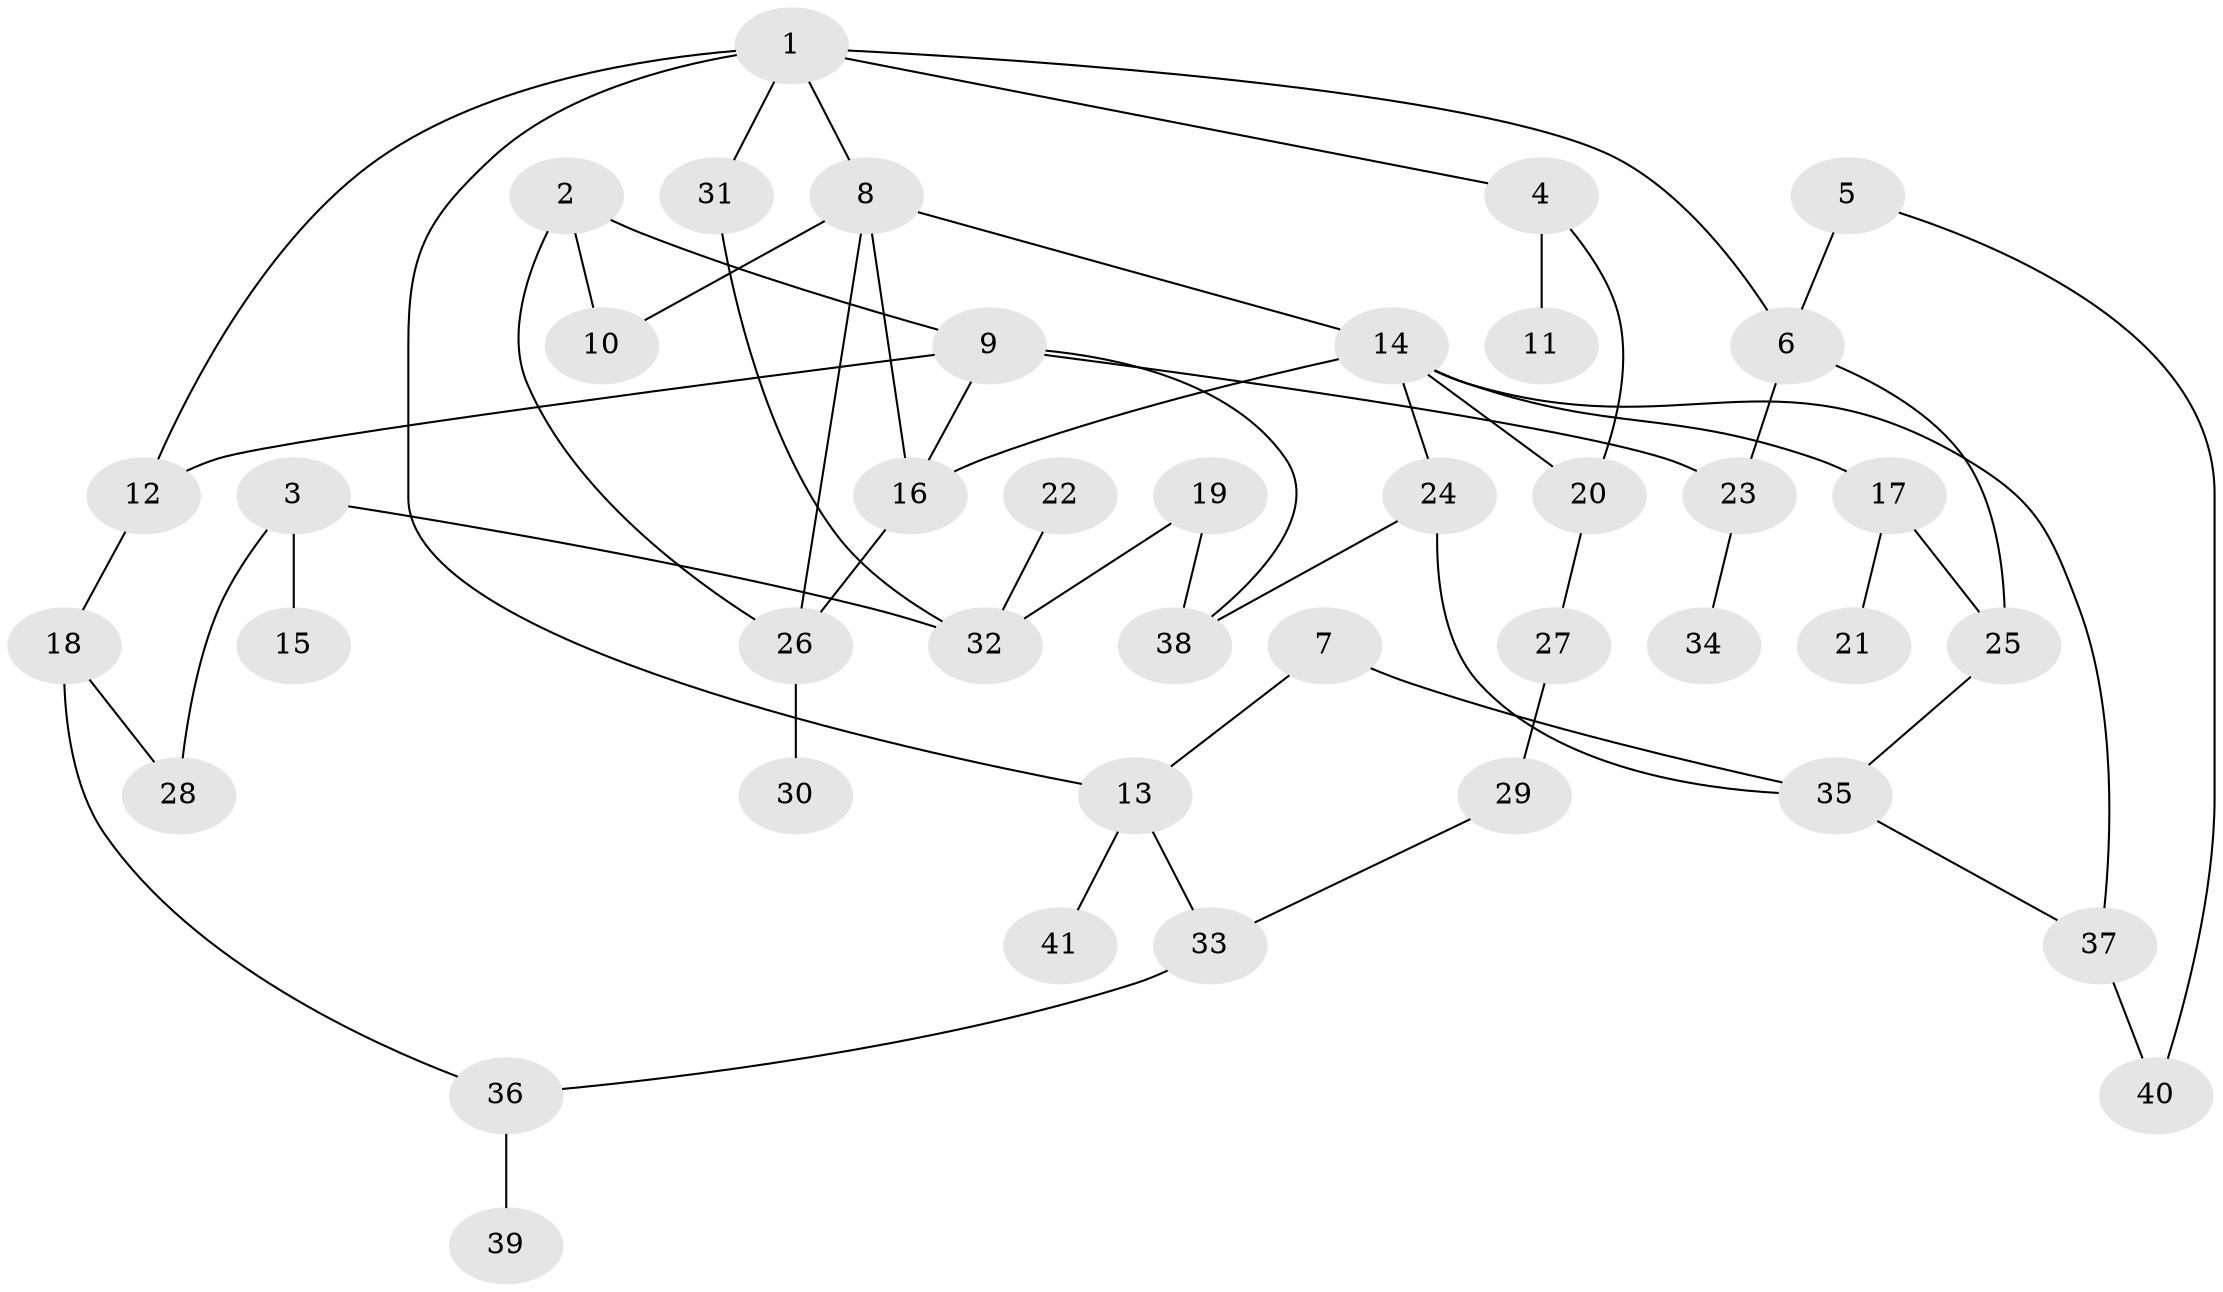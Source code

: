 // original degree distribution, {8: 0.012195121951219513, 5: 0.07317073170731707, 4: 0.12195121951219512, 3: 0.1951219512195122, 2: 0.2804878048780488, 1: 0.3170731707317073}
// Generated by graph-tools (version 1.1) at 2025/01/03/09/25 03:01:06]
// undirected, 41 vertices, 57 edges
graph export_dot {
graph [start="1"]
  node [color=gray90,style=filled];
  1;
  2;
  3;
  4;
  5;
  6;
  7;
  8;
  9;
  10;
  11;
  12;
  13;
  14;
  15;
  16;
  17;
  18;
  19;
  20;
  21;
  22;
  23;
  24;
  25;
  26;
  27;
  28;
  29;
  30;
  31;
  32;
  33;
  34;
  35;
  36;
  37;
  38;
  39;
  40;
  41;
  1 -- 4 [weight=1.0];
  1 -- 6 [weight=1.0];
  1 -- 8 [weight=1.0];
  1 -- 12 [weight=1.0];
  1 -- 13 [weight=1.0];
  1 -- 31 [weight=1.0];
  2 -- 9 [weight=1.0];
  2 -- 10 [weight=1.0];
  2 -- 26 [weight=1.0];
  3 -- 15 [weight=1.0];
  3 -- 28 [weight=1.0];
  3 -- 32 [weight=1.0];
  4 -- 11 [weight=1.0];
  4 -- 20 [weight=1.0];
  5 -- 6 [weight=1.0];
  5 -- 40 [weight=1.0];
  6 -- 23 [weight=1.0];
  6 -- 25 [weight=1.0];
  7 -- 13 [weight=1.0];
  7 -- 35 [weight=1.0];
  8 -- 10 [weight=1.0];
  8 -- 14 [weight=1.0];
  8 -- 16 [weight=1.0];
  8 -- 26 [weight=2.0];
  9 -- 12 [weight=1.0];
  9 -- 16 [weight=1.0];
  9 -- 23 [weight=1.0];
  9 -- 38 [weight=1.0];
  12 -- 18 [weight=1.0];
  13 -- 33 [weight=1.0];
  13 -- 41 [weight=1.0];
  14 -- 16 [weight=1.0];
  14 -- 17 [weight=1.0];
  14 -- 20 [weight=1.0];
  14 -- 24 [weight=1.0];
  14 -- 37 [weight=1.0];
  16 -- 26 [weight=1.0];
  17 -- 21 [weight=1.0];
  17 -- 25 [weight=1.0];
  18 -- 28 [weight=1.0];
  18 -- 36 [weight=1.0];
  19 -- 32 [weight=1.0];
  19 -- 38 [weight=1.0];
  20 -- 27 [weight=1.0];
  22 -- 32 [weight=1.0];
  23 -- 34 [weight=1.0];
  24 -- 35 [weight=1.0];
  24 -- 38 [weight=1.0];
  25 -- 35 [weight=1.0];
  26 -- 30 [weight=1.0];
  27 -- 29 [weight=1.0];
  29 -- 33 [weight=1.0];
  31 -- 32 [weight=1.0];
  33 -- 36 [weight=1.0];
  35 -- 37 [weight=1.0];
  36 -- 39 [weight=1.0];
  37 -- 40 [weight=1.0];
}
